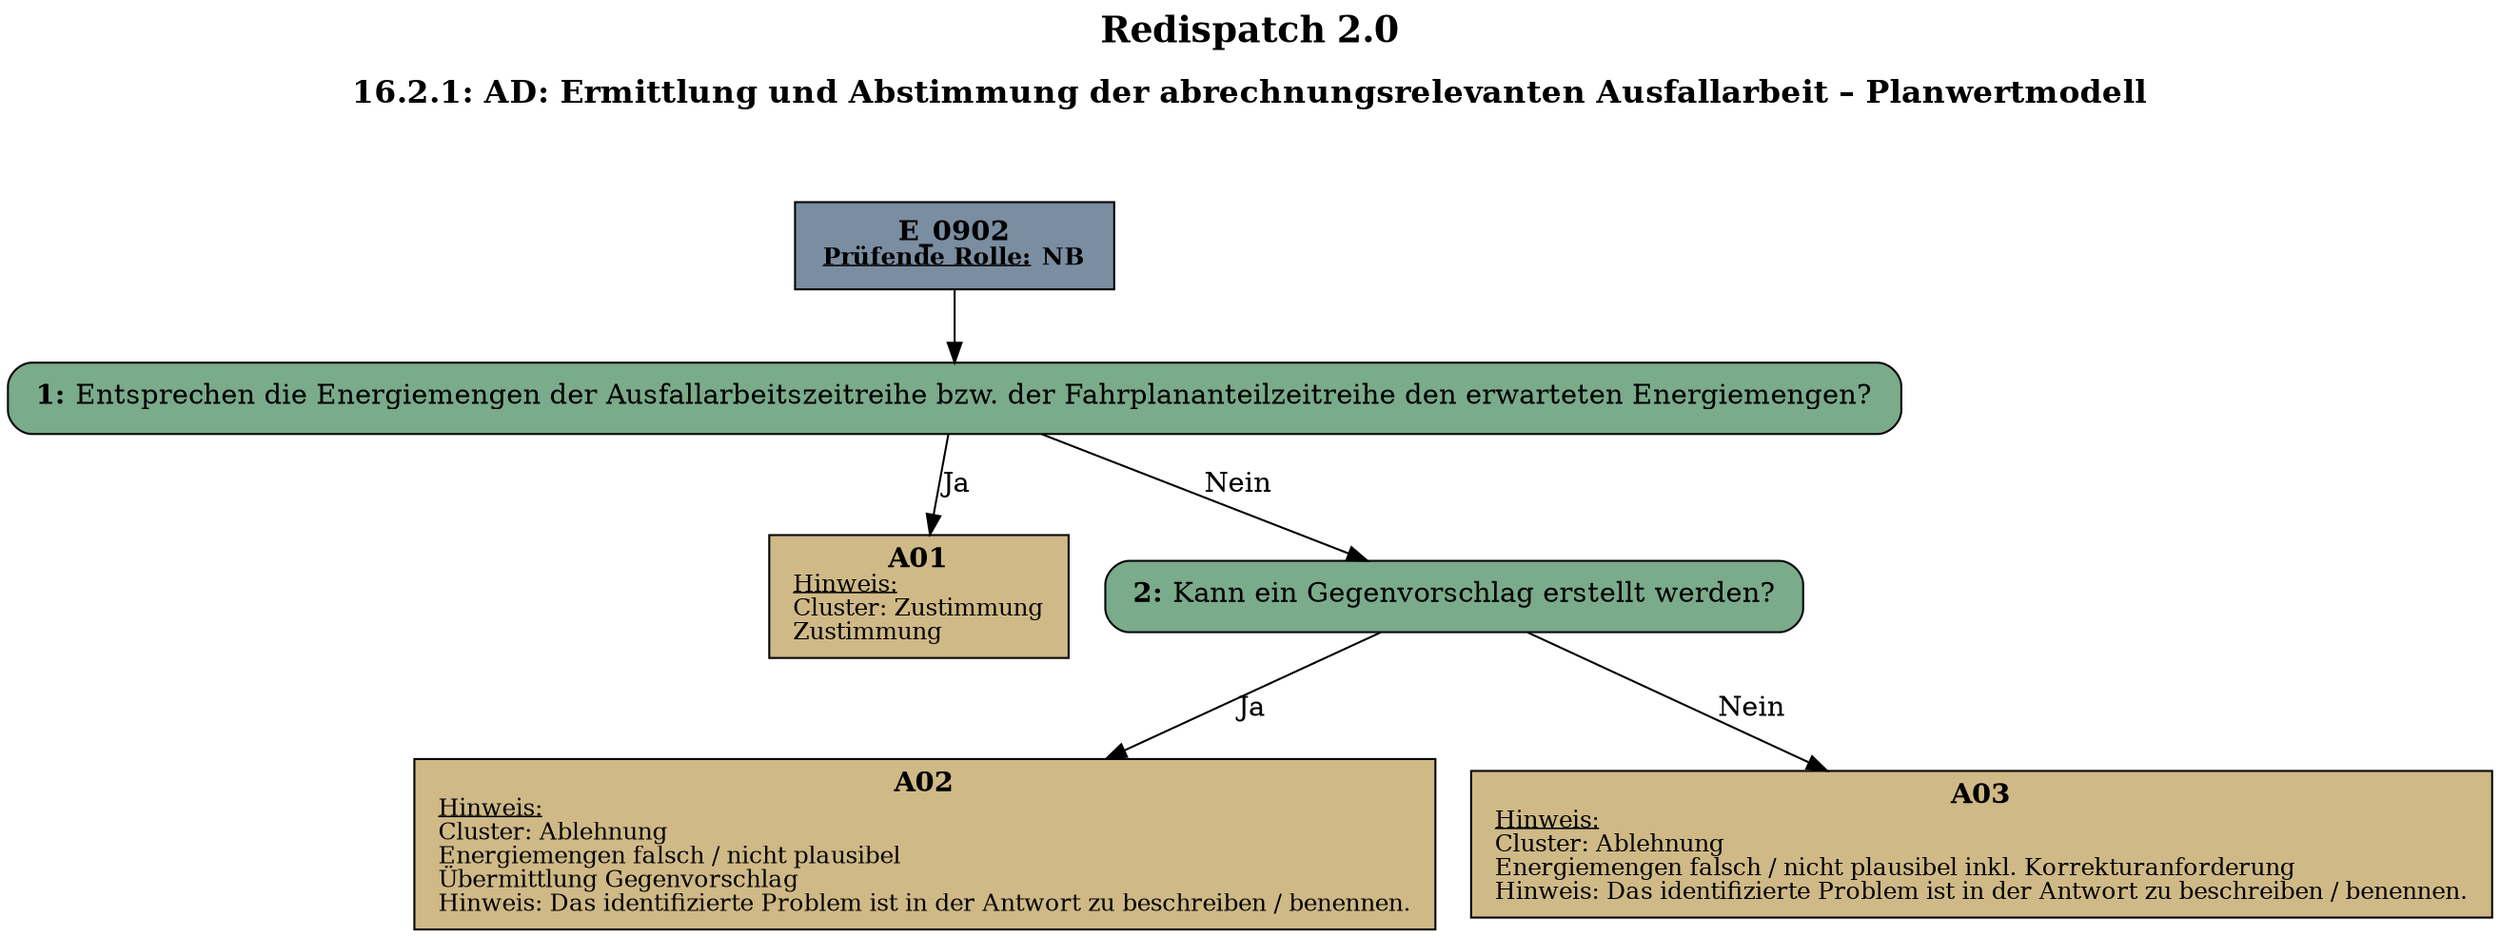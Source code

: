 digraph D {
    labelloc="t";
    label=<<B><FONT POINT-SIZE="18">Redispatch 2.0</FONT></B><BR/><BR/><B><FONT POINT-SIZE="16">16.2.1: AD: Ermittlung und Abstimmung der abrechnungsrelevanten Ausfallarbeit – Planwertmodell</FONT></B><BR/><BR/><BR/><BR/>>;
    "Start" [margin="0.2,0.12", shape=box, style=filled, fillcolor="#7a8da1", label=<<B>E_0902</B><BR align="center"/><FONT point-size="12"><B><U>Prüfende Rolle:</U> NB</B></FONT><BR align="center"/>>];
    "1" [margin="0.2,0.12", shape=box, style="filled,rounded", fillcolor="#7aab8a", label=<<B>1: </B>Entsprechen die Energiemengen der Ausfallarbeitszeitreihe bzw. der Fahrplananteilzeitreihe den erwarteten Energiemengen?<BR align="left"/>>];
    "A01" [margin="0.17,0.08", shape=box, style=filled, fillcolor="#cfb986", label=<<B>A01</B><BR align="center"/><FONT point-size="12"><U>Hinweis:</U><BR align="left"/>Cluster: Zustimmung<BR align="left"/>Zustimmung<BR align="left"/></FONT>>];
    "2" [margin="0.2,0.12", shape=box, style="filled,rounded", fillcolor="#7aab8a", label=<<B>2: </B>Kann ein Gegenvorschlag erstellt werden?<BR align="left"/>>];
    "A02" [margin="0.17,0.08", shape=box, style=filled, fillcolor="#cfb986", label=<<B>A02</B><BR align="center"/><FONT point-size="12"><U>Hinweis:</U><BR align="left"/>Cluster: Ablehnung<BR align="left"/>Energiemengen falsch / nicht plausibel<BR align="left"/>Übermittlung Gegenvorschlag<BR align="left"/>Hinweis: Das identifizierte Problem ist in der Antwort zu beschreiben / benennen.<BR align="left"/></FONT>>];
    "A03" [margin="0.17,0.08", shape=box, style=filled, fillcolor="#cfb986", label=<<B>A03</B><BR align="center"/><FONT point-size="12"><U>Hinweis:</U><BR align="left"/>Cluster: Ablehnung<BR align="left"/>Energiemengen falsch / nicht plausibel inkl. Korrekturanforderung<BR align="left"/>Hinweis: Das identifizierte Problem ist in der Antwort zu beschreiben / benennen.<BR align="left"/></FONT>>];

    "Start" -> "1";
    "1" -> "A01" [label="Ja"];
    "1" -> "2" [label="Nein"];
    "2" -> "A02" [label="Ja"];
    "2" -> "A03" [label="Nein"];

    bgcolor="transparent";
}